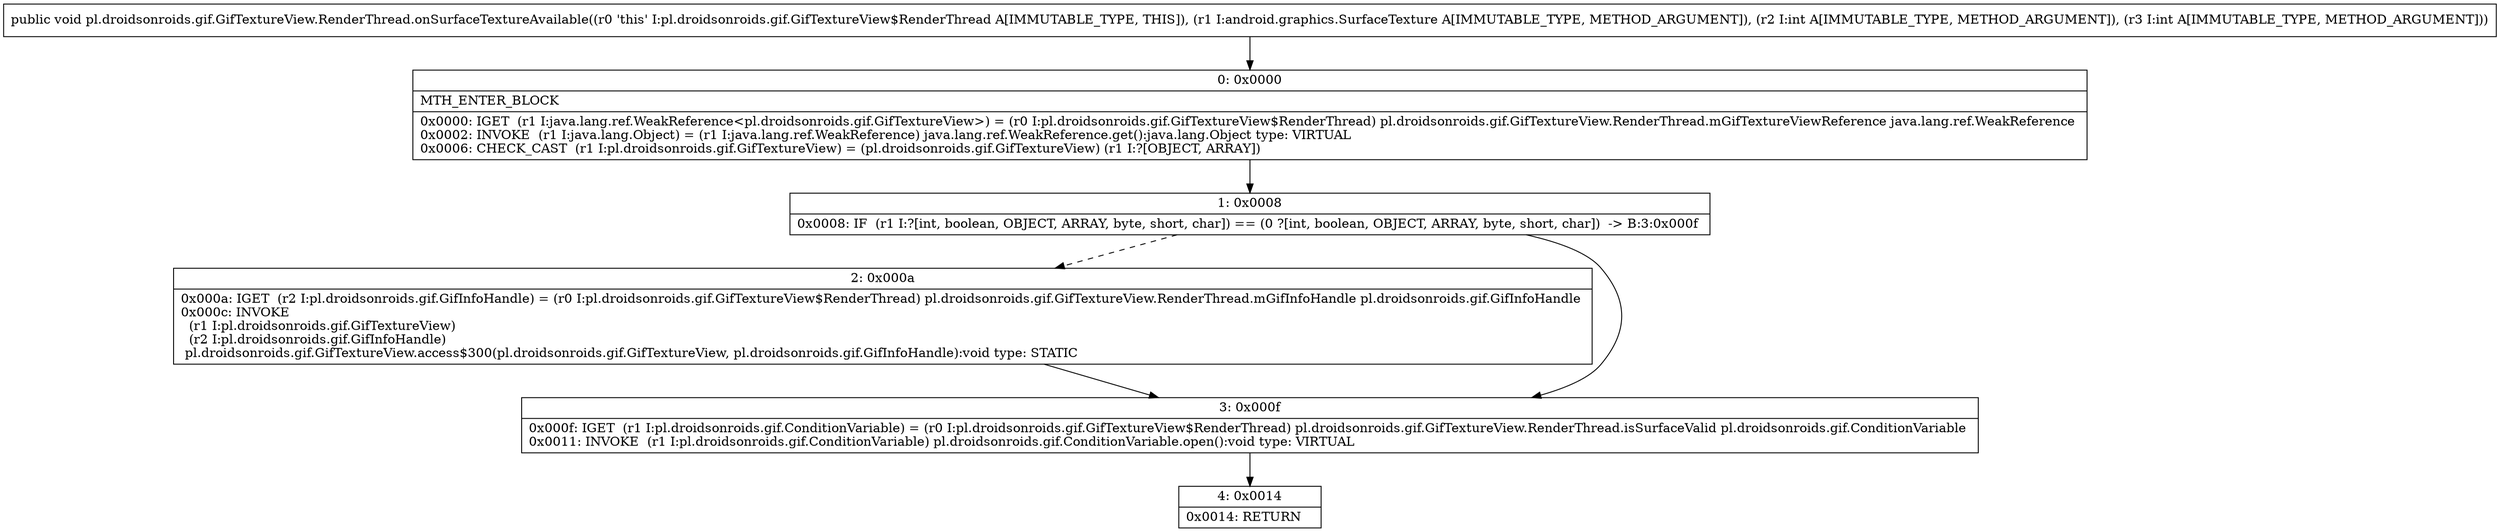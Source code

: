 digraph "CFG forpl.droidsonroids.gif.GifTextureView.RenderThread.onSurfaceTextureAvailable(Landroid\/graphics\/SurfaceTexture;II)V" {
Node_0 [shape=record,label="{0\:\ 0x0000|MTH_ENTER_BLOCK\l|0x0000: IGET  (r1 I:java.lang.ref.WeakReference\<pl.droidsonroids.gif.GifTextureView\>) = (r0 I:pl.droidsonroids.gif.GifTextureView$RenderThread) pl.droidsonroids.gif.GifTextureView.RenderThread.mGifTextureViewReference java.lang.ref.WeakReference \l0x0002: INVOKE  (r1 I:java.lang.Object) = (r1 I:java.lang.ref.WeakReference) java.lang.ref.WeakReference.get():java.lang.Object type: VIRTUAL \l0x0006: CHECK_CAST  (r1 I:pl.droidsonroids.gif.GifTextureView) = (pl.droidsonroids.gif.GifTextureView) (r1 I:?[OBJECT, ARRAY]) \l}"];
Node_1 [shape=record,label="{1\:\ 0x0008|0x0008: IF  (r1 I:?[int, boolean, OBJECT, ARRAY, byte, short, char]) == (0 ?[int, boolean, OBJECT, ARRAY, byte, short, char])  \-\> B:3:0x000f \l}"];
Node_2 [shape=record,label="{2\:\ 0x000a|0x000a: IGET  (r2 I:pl.droidsonroids.gif.GifInfoHandle) = (r0 I:pl.droidsonroids.gif.GifTextureView$RenderThread) pl.droidsonroids.gif.GifTextureView.RenderThread.mGifInfoHandle pl.droidsonroids.gif.GifInfoHandle \l0x000c: INVOKE  \l  (r1 I:pl.droidsonroids.gif.GifTextureView)\l  (r2 I:pl.droidsonroids.gif.GifInfoHandle)\l pl.droidsonroids.gif.GifTextureView.access$300(pl.droidsonroids.gif.GifTextureView, pl.droidsonroids.gif.GifInfoHandle):void type: STATIC \l}"];
Node_3 [shape=record,label="{3\:\ 0x000f|0x000f: IGET  (r1 I:pl.droidsonroids.gif.ConditionVariable) = (r0 I:pl.droidsonroids.gif.GifTextureView$RenderThread) pl.droidsonroids.gif.GifTextureView.RenderThread.isSurfaceValid pl.droidsonroids.gif.ConditionVariable \l0x0011: INVOKE  (r1 I:pl.droidsonroids.gif.ConditionVariable) pl.droidsonroids.gif.ConditionVariable.open():void type: VIRTUAL \l}"];
Node_4 [shape=record,label="{4\:\ 0x0014|0x0014: RETURN   \l}"];
MethodNode[shape=record,label="{public void pl.droidsonroids.gif.GifTextureView.RenderThread.onSurfaceTextureAvailable((r0 'this' I:pl.droidsonroids.gif.GifTextureView$RenderThread A[IMMUTABLE_TYPE, THIS]), (r1 I:android.graphics.SurfaceTexture A[IMMUTABLE_TYPE, METHOD_ARGUMENT]), (r2 I:int A[IMMUTABLE_TYPE, METHOD_ARGUMENT]), (r3 I:int A[IMMUTABLE_TYPE, METHOD_ARGUMENT])) }"];
MethodNode -> Node_0;
Node_0 -> Node_1;
Node_1 -> Node_2[style=dashed];
Node_1 -> Node_3;
Node_2 -> Node_3;
Node_3 -> Node_4;
}

